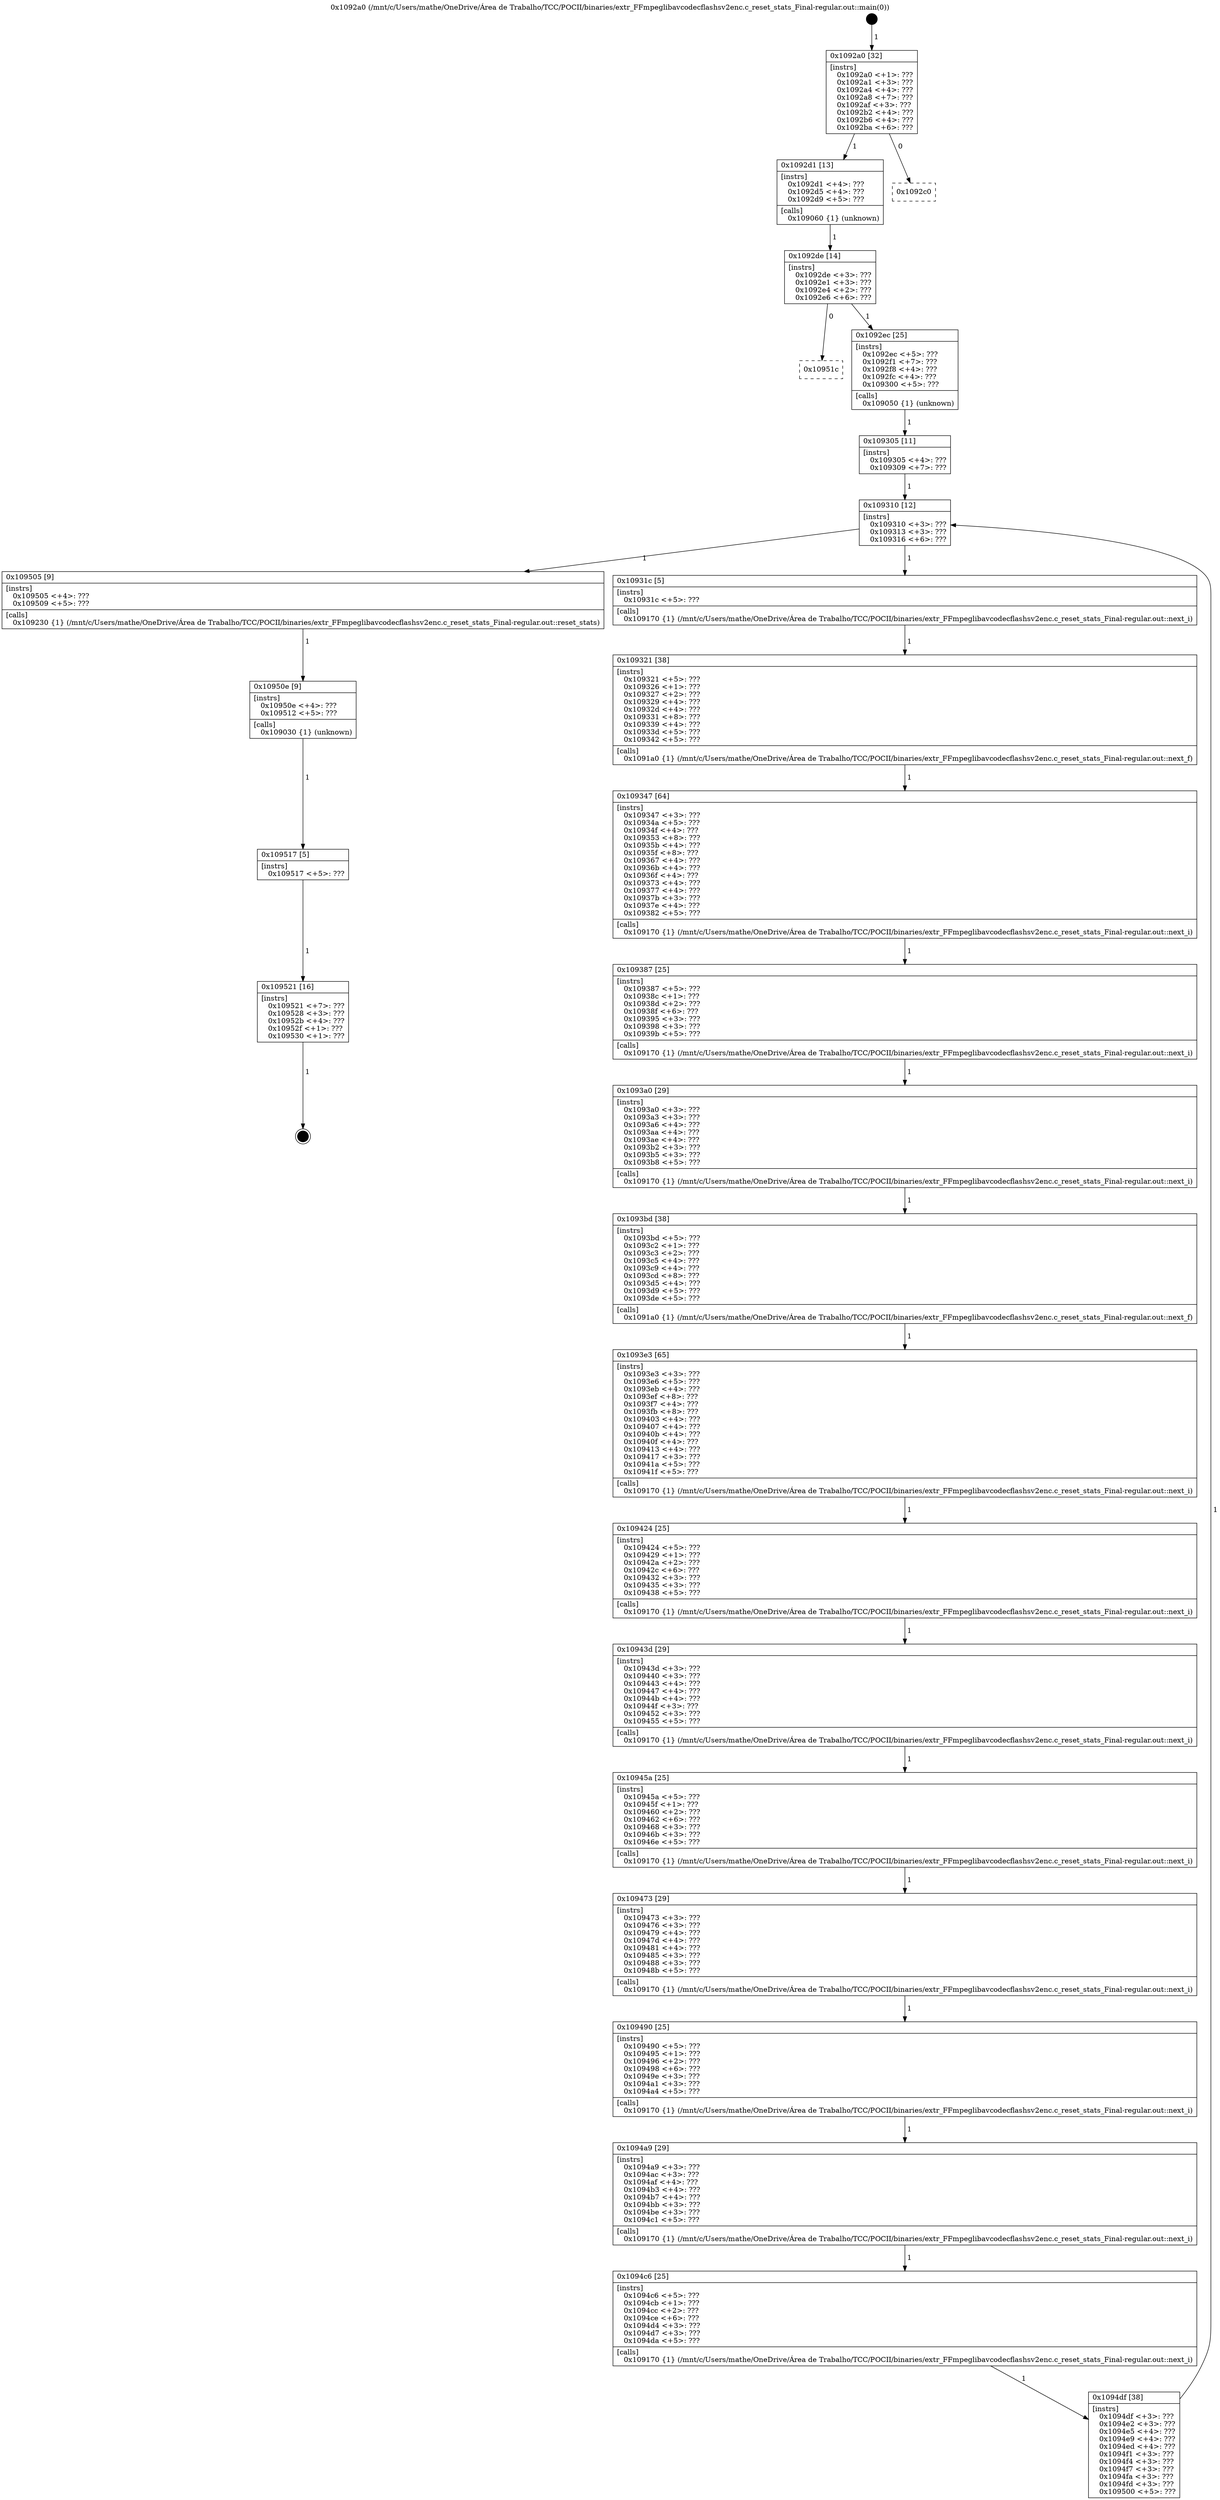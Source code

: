digraph "0x1092a0" {
  label = "0x1092a0 (/mnt/c/Users/mathe/OneDrive/Área de Trabalho/TCC/POCII/binaries/extr_FFmpeglibavcodecflashsv2enc.c_reset_stats_Final-regular.out::main(0))"
  labelloc = "t"
  node[shape=record]

  Entry [label="",width=0.3,height=0.3,shape=circle,fillcolor=black,style=filled]
  "0x1092a0" [label="{
     0x1092a0 [32]\l
     | [instrs]\l
     &nbsp;&nbsp;0x1092a0 \<+1\>: ???\l
     &nbsp;&nbsp;0x1092a1 \<+3\>: ???\l
     &nbsp;&nbsp;0x1092a4 \<+4\>: ???\l
     &nbsp;&nbsp;0x1092a8 \<+7\>: ???\l
     &nbsp;&nbsp;0x1092af \<+3\>: ???\l
     &nbsp;&nbsp;0x1092b2 \<+4\>: ???\l
     &nbsp;&nbsp;0x1092b6 \<+4\>: ???\l
     &nbsp;&nbsp;0x1092ba \<+6\>: ???\l
  }"]
  "0x1092d1" [label="{
     0x1092d1 [13]\l
     | [instrs]\l
     &nbsp;&nbsp;0x1092d1 \<+4\>: ???\l
     &nbsp;&nbsp;0x1092d5 \<+4\>: ???\l
     &nbsp;&nbsp;0x1092d9 \<+5\>: ???\l
     | [calls]\l
     &nbsp;&nbsp;0x109060 \{1\} (unknown)\l
  }"]
  "0x1092c0" [label="{
     0x1092c0\l
  }", style=dashed]
  "0x1092de" [label="{
     0x1092de [14]\l
     | [instrs]\l
     &nbsp;&nbsp;0x1092de \<+3\>: ???\l
     &nbsp;&nbsp;0x1092e1 \<+3\>: ???\l
     &nbsp;&nbsp;0x1092e4 \<+2\>: ???\l
     &nbsp;&nbsp;0x1092e6 \<+6\>: ???\l
  }"]
  "0x10951c" [label="{
     0x10951c\l
  }", style=dashed]
  "0x1092ec" [label="{
     0x1092ec [25]\l
     | [instrs]\l
     &nbsp;&nbsp;0x1092ec \<+5\>: ???\l
     &nbsp;&nbsp;0x1092f1 \<+7\>: ???\l
     &nbsp;&nbsp;0x1092f8 \<+4\>: ???\l
     &nbsp;&nbsp;0x1092fc \<+4\>: ???\l
     &nbsp;&nbsp;0x109300 \<+5\>: ???\l
     | [calls]\l
     &nbsp;&nbsp;0x109050 \{1\} (unknown)\l
  }"]
  Exit [label="",width=0.3,height=0.3,shape=circle,fillcolor=black,style=filled,peripheries=2]
  "0x109310" [label="{
     0x109310 [12]\l
     | [instrs]\l
     &nbsp;&nbsp;0x109310 \<+3\>: ???\l
     &nbsp;&nbsp;0x109313 \<+3\>: ???\l
     &nbsp;&nbsp;0x109316 \<+6\>: ???\l
  }"]
  "0x109505" [label="{
     0x109505 [9]\l
     | [instrs]\l
     &nbsp;&nbsp;0x109505 \<+4\>: ???\l
     &nbsp;&nbsp;0x109509 \<+5\>: ???\l
     | [calls]\l
     &nbsp;&nbsp;0x109230 \{1\} (/mnt/c/Users/mathe/OneDrive/Área de Trabalho/TCC/POCII/binaries/extr_FFmpeglibavcodecflashsv2enc.c_reset_stats_Final-regular.out::reset_stats)\l
  }"]
  "0x10931c" [label="{
     0x10931c [5]\l
     | [instrs]\l
     &nbsp;&nbsp;0x10931c \<+5\>: ???\l
     | [calls]\l
     &nbsp;&nbsp;0x109170 \{1\} (/mnt/c/Users/mathe/OneDrive/Área de Trabalho/TCC/POCII/binaries/extr_FFmpeglibavcodecflashsv2enc.c_reset_stats_Final-regular.out::next_i)\l
  }"]
  "0x109321" [label="{
     0x109321 [38]\l
     | [instrs]\l
     &nbsp;&nbsp;0x109321 \<+5\>: ???\l
     &nbsp;&nbsp;0x109326 \<+1\>: ???\l
     &nbsp;&nbsp;0x109327 \<+2\>: ???\l
     &nbsp;&nbsp;0x109329 \<+4\>: ???\l
     &nbsp;&nbsp;0x10932d \<+4\>: ???\l
     &nbsp;&nbsp;0x109331 \<+8\>: ???\l
     &nbsp;&nbsp;0x109339 \<+4\>: ???\l
     &nbsp;&nbsp;0x10933d \<+5\>: ???\l
     &nbsp;&nbsp;0x109342 \<+5\>: ???\l
     | [calls]\l
     &nbsp;&nbsp;0x1091a0 \{1\} (/mnt/c/Users/mathe/OneDrive/Área de Trabalho/TCC/POCII/binaries/extr_FFmpeglibavcodecflashsv2enc.c_reset_stats_Final-regular.out::next_f)\l
  }"]
  "0x109347" [label="{
     0x109347 [64]\l
     | [instrs]\l
     &nbsp;&nbsp;0x109347 \<+3\>: ???\l
     &nbsp;&nbsp;0x10934a \<+5\>: ???\l
     &nbsp;&nbsp;0x10934f \<+4\>: ???\l
     &nbsp;&nbsp;0x109353 \<+8\>: ???\l
     &nbsp;&nbsp;0x10935b \<+4\>: ???\l
     &nbsp;&nbsp;0x10935f \<+8\>: ???\l
     &nbsp;&nbsp;0x109367 \<+4\>: ???\l
     &nbsp;&nbsp;0x10936b \<+4\>: ???\l
     &nbsp;&nbsp;0x10936f \<+4\>: ???\l
     &nbsp;&nbsp;0x109373 \<+4\>: ???\l
     &nbsp;&nbsp;0x109377 \<+4\>: ???\l
     &nbsp;&nbsp;0x10937b \<+3\>: ???\l
     &nbsp;&nbsp;0x10937e \<+4\>: ???\l
     &nbsp;&nbsp;0x109382 \<+5\>: ???\l
     | [calls]\l
     &nbsp;&nbsp;0x109170 \{1\} (/mnt/c/Users/mathe/OneDrive/Área de Trabalho/TCC/POCII/binaries/extr_FFmpeglibavcodecflashsv2enc.c_reset_stats_Final-regular.out::next_i)\l
  }"]
  "0x109387" [label="{
     0x109387 [25]\l
     | [instrs]\l
     &nbsp;&nbsp;0x109387 \<+5\>: ???\l
     &nbsp;&nbsp;0x10938c \<+1\>: ???\l
     &nbsp;&nbsp;0x10938d \<+2\>: ???\l
     &nbsp;&nbsp;0x10938f \<+6\>: ???\l
     &nbsp;&nbsp;0x109395 \<+3\>: ???\l
     &nbsp;&nbsp;0x109398 \<+3\>: ???\l
     &nbsp;&nbsp;0x10939b \<+5\>: ???\l
     | [calls]\l
     &nbsp;&nbsp;0x109170 \{1\} (/mnt/c/Users/mathe/OneDrive/Área de Trabalho/TCC/POCII/binaries/extr_FFmpeglibavcodecflashsv2enc.c_reset_stats_Final-regular.out::next_i)\l
  }"]
  "0x1093a0" [label="{
     0x1093a0 [29]\l
     | [instrs]\l
     &nbsp;&nbsp;0x1093a0 \<+3\>: ???\l
     &nbsp;&nbsp;0x1093a3 \<+3\>: ???\l
     &nbsp;&nbsp;0x1093a6 \<+4\>: ???\l
     &nbsp;&nbsp;0x1093aa \<+4\>: ???\l
     &nbsp;&nbsp;0x1093ae \<+4\>: ???\l
     &nbsp;&nbsp;0x1093b2 \<+3\>: ???\l
     &nbsp;&nbsp;0x1093b5 \<+3\>: ???\l
     &nbsp;&nbsp;0x1093b8 \<+5\>: ???\l
     | [calls]\l
     &nbsp;&nbsp;0x109170 \{1\} (/mnt/c/Users/mathe/OneDrive/Área de Trabalho/TCC/POCII/binaries/extr_FFmpeglibavcodecflashsv2enc.c_reset_stats_Final-regular.out::next_i)\l
  }"]
  "0x1093bd" [label="{
     0x1093bd [38]\l
     | [instrs]\l
     &nbsp;&nbsp;0x1093bd \<+5\>: ???\l
     &nbsp;&nbsp;0x1093c2 \<+1\>: ???\l
     &nbsp;&nbsp;0x1093c3 \<+2\>: ???\l
     &nbsp;&nbsp;0x1093c5 \<+4\>: ???\l
     &nbsp;&nbsp;0x1093c9 \<+4\>: ???\l
     &nbsp;&nbsp;0x1093cd \<+8\>: ???\l
     &nbsp;&nbsp;0x1093d5 \<+4\>: ???\l
     &nbsp;&nbsp;0x1093d9 \<+5\>: ???\l
     &nbsp;&nbsp;0x1093de \<+5\>: ???\l
     | [calls]\l
     &nbsp;&nbsp;0x1091a0 \{1\} (/mnt/c/Users/mathe/OneDrive/Área de Trabalho/TCC/POCII/binaries/extr_FFmpeglibavcodecflashsv2enc.c_reset_stats_Final-regular.out::next_f)\l
  }"]
  "0x1093e3" [label="{
     0x1093e3 [65]\l
     | [instrs]\l
     &nbsp;&nbsp;0x1093e3 \<+3\>: ???\l
     &nbsp;&nbsp;0x1093e6 \<+5\>: ???\l
     &nbsp;&nbsp;0x1093eb \<+4\>: ???\l
     &nbsp;&nbsp;0x1093ef \<+8\>: ???\l
     &nbsp;&nbsp;0x1093f7 \<+4\>: ???\l
     &nbsp;&nbsp;0x1093fb \<+8\>: ???\l
     &nbsp;&nbsp;0x109403 \<+4\>: ???\l
     &nbsp;&nbsp;0x109407 \<+4\>: ???\l
     &nbsp;&nbsp;0x10940b \<+4\>: ???\l
     &nbsp;&nbsp;0x10940f \<+4\>: ???\l
     &nbsp;&nbsp;0x109413 \<+4\>: ???\l
     &nbsp;&nbsp;0x109417 \<+3\>: ???\l
     &nbsp;&nbsp;0x10941a \<+5\>: ???\l
     &nbsp;&nbsp;0x10941f \<+5\>: ???\l
     | [calls]\l
     &nbsp;&nbsp;0x109170 \{1\} (/mnt/c/Users/mathe/OneDrive/Área de Trabalho/TCC/POCII/binaries/extr_FFmpeglibavcodecflashsv2enc.c_reset_stats_Final-regular.out::next_i)\l
  }"]
  "0x109424" [label="{
     0x109424 [25]\l
     | [instrs]\l
     &nbsp;&nbsp;0x109424 \<+5\>: ???\l
     &nbsp;&nbsp;0x109429 \<+1\>: ???\l
     &nbsp;&nbsp;0x10942a \<+2\>: ???\l
     &nbsp;&nbsp;0x10942c \<+6\>: ???\l
     &nbsp;&nbsp;0x109432 \<+3\>: ???\l
     &nbsp;&nbsp;0x109435 \<+3\>: ???\l
     &nbsp;&nbsp;0x109438 \<+5\>: ???\l
     | [calls]\l
     &nbsp;&nbsp;0x109170 \{1\} (/mnt/c/Users/mathe/OneDrive/Área de Trabalho/TCC/POCII/binaries/extr_FFmpeglibavcodecflashsv2enc.c_reset_stats_Final-regular.out::next_i)\l
  }"]
  "0x10943d" [label="{
     0x10943d [29]\l
     | [instrs]\l
     &nbsp;&nbsp;0x10943d \<+3\>: ???\l
     &nbsp;&nbsp;0x109440 \<+3\>: ???\l
     &nbsp;&nbsp;0x109443 \<+4\>: ???\l
     &nbsp;&nbsp;0x109447 \<+4\>: ???\l
     &nbsp;&nbsp;0x10944b \<+4\>: ???\l
     &nbsp;&nbsp;0x10944f \<+3\>: ???\l
     &nbsp;&nbsp;0x109452 \<+3\>: ???\l
     &nbsp;&nbsp;0x109455 \<+5\>: ???\l
     | [calls]\l
     &nbsp;&nbsp;0x109170 \{1\} (/mnt/c/Users/mathe/OneDrive/Área de Trabalho/TCC/POCII/binaries/extr_FFmpeglibavcodecflashsv2enc.c_reset_stats_Final-regular.out::next_i)\l
  }"]
  "0x10945a" [label="{
     0x10945a [25]\l
     | [instrs]\l
     &nbsp;&nbsp;0x10945a \<+5\>: ???\l
     &nbsp;&nbsp;0x10945f \<+1\>: ???\l
     &nbsp;&nbsp;0x109460 \<+2\>: ???\l
     &nbsp;&nbsp;0x109462 \<+6\>: ???\l
     &nbsp;&nbsp;0x109468 \<+3\>: ???\l
     &nbsp;&nbsp;0x10946b \<+3\>: ???\l
     &nbsp;&nbsp;0x10946e \<+5\>: ???\l
     | [calls]\l
     &nbsp;&nbsp;0x109170 \{1\} (/mnt/c/Users/mathe/OneDrive/Área de Trabalho/TCC/POCII/binaries/extr_FFmpeglibavcodecflashsv2enc.c_reset_stats_Final-regular.out::next_i)\l
  }"]
  "0x109473" [label="{
     0x109473 [29]\l
     | [instrs]\l
     &nbsp;&nbsp;0x109473 \<+3\>: ???\l
     &nbsp;&nbsp;0x109476 \<+3\>: ???\l
     &nbsp;&nbsp;0x109479 \<+4\>: ???\l
     &nbsp;&nbsp;0x10947d \<+4\>: ???\l
     &nbsp;&nbsp;0x109481 \<+4\>: ???\l
     &nbsp;&nbsp;0x109485 \<+3\>: ???\l
     &nbsp;&nbsp;0x109488 \<+3\>: ???\l
     &nbsp;&nbsp;0x10948b \<+5\>: ???\l
     | [calls]\l
     &nbsp;&nbsp;0x109170 \{1\} (/mnt/c/Users/mathe/OneDrive/Área de Trabalho/TCC/POCII/binaries/extr_FFmpeglibavcodecflashsv2enc.c_reset_stats_Final-regular.out::next_i)\l
  }"]
  "0x109490" [label="{
     0x109490 [25]\l
     | [instrs]\l
     &nbsp;&nbsp;0x109490 \<+5\>: ???\l
     &nbsp;&nbsp;0x109495 \<+1\>: ???\l
     &nbsp;&nbsp;0x109496 \<+2\>: ???\l
     &nbsp;&nbsp;0x109498 \<+6\>: ???\l
     &nbsp;&nbsp;0x10949e \<+3\>: ???\l
     &nbsp;&nbsp;0x1094a1 \<+3\>: ???\l
     &nbsp;&nbsp;0x1094a4 \<+5\>: ???\l
     | [calls]\l
     &nbsp;&nbsp;0x109170 \{1\} (/mnt/c/Users/mathe/OneDrive/Área de Trabalho/TCC/POCII/binaries/extr_FFmpeglibavcodecflashsv2enc.c_reset_stats_Final-regular.out::next_i)\l
  }"]
  "0x1094a9" [label="{
     0x1094a9 [29]\l
     | [instrs]\l
     &nbsp;&nbsp;0x1094a9 \<+3\>: ???\l
     &nbsp;&nbsp;0x1094ac \<+3\>: ???\l
     &nbsp;&nbsp;0x1094af \<+4\>: ???\l
     &nbsp;&nbsp;0x1094b3 \<+4\>: ???\l
     &nbsp;&nbsp;0x1094b7 \<+4\>: ???\l
     &nbsp;&nbsp;0x1094bb \<+3\>: ???\l
     &nbsp;&nbsp;0x1094be \<+3\>: ???\l
     &nbsp;&nbsp;0x1094c1 \<+5\>: ???\l
     | [calls]\l
     &nbsp;&nbsp;0x109170 \{1\} (/mnt/c/Users/mathe/OneDrive/Área de Trabalho/TCC/POCII/binaries/extr_FFmpeglibavcodecflashsv2enc.c_reset_stats_Final-regular.out::next_i)\l
  }"]
  "0x1094c6" [label="{
     0x1094c6 [25]\l
     | [instrs]\l
     &nbsp;&nbsp;0x1094c6 \<+5\>: ???\l
     &nbsp;&nbsp;0x1094cb \<+1\>: ???\l
     &nbsp;&nbsp;0x1094cc \<+2\>: ???\l
     &nbsp;&nbsp;0x1094ce \<+6\>: ???\l
     &nbsp;&nbsp;0x1094d4 \<+3\>: ???\l
     &nbsp;&nbsp;0x1094d7 \<+3\>: ???\l
     &nbsp;&nbsp;0x1094da \<+5\>: ???\l
     | [calls]\l
     &nbsp;&nbsp;0x109170 \{1\} (/mnt/c/Users/mathe/OneDrive/Área de Trabalho/TCC/POCII/binaries/extr_FFmpeglibavcodecflashsv2enc.c_reset_stats_Final-regular.out::next_i)\l
  }"]
  "0x1094df" [label="{
     0x1094df [38]\l
     | [instrs]\l
     &nbsp;&nbsp;0x1094df \<+3\>: ???\l
     &nbsp;&nbsp;0x1094e2 \<+3\>: ???\l
     &nbsp;&nbsp;0x1094e5 \<+4\>: ???\l
     &nbsp;&nbsp;0x1094e9 \<+4\>: ???\l
     &nbsp;&nbsp;0x1094ed \<+4\>: ???\l
     &nbsp;&nbsp;0x1094f1 \<+3\>: ???\l
     &nbsp;&nbsp;0x1094f4 \<+3\>: ???\l
     &nbsp;&nbsp;0x1094f7 \<+3\>: ???\l
     &nbsp;&nbsp;0x1094fa \<+3\>: ???\l
     &nbsp;&nbsp;0x1094fd \<+3\>: ???\l
     &nbsp;&nbsp;0x109500 \<+5\>: ???\l
  }"]
  "0x109305" [label="{
     0x109305 [11]\l
     | [instrs]\l
     &nbsp;&nbsp;0x109305 \<+4\>: ???\l
     &nbsp;&nbsp;0x109309 \<+7\>: ???\l
  }"]
  "0x10950e" [label="{
     0x10950e [9]\l
     | [instrs]\l
     &nbsp;&nbsp;0x10950e \<+4\>: ???\l
     &nbsp;&nbsp;0x109512 \<+5\>: ???\l
     | [calls]\l
     &nbsp;&nbsp;0x109030 \{1\} (unknown)\l
  }"]
  "0x109517" [label="{
     0x109517 [5]\l
     | [instrs]\l
     &nbsp;&nbsp;0x109517 \<+5\>: ???\l
  }"]
  "0x109521" [label="{
     0x109521 [16]\l
     | [instrs]\l
     &nbsp;&nbsp;0x109521 \<+7\>: ???\l
     &nbsp;&nbsp;0x109528 \<+3\>: ???\l
     &nbsp;&nbsp;0x10952b \<+4\>: ???\l
     &nbsp;&nbsp;0x10952f \<+1\>: ???\l
     &nbsp;&nbsp;0x109530 \<+1\>: ???\l
  }"]
  Entry -> "0x1092a0" [label=" 1"]
  "0x1092a0" -> "0x1092d1" [label=" 1"]
  "0x1092a0" -> "0x1092c0" [label=" 0"]
  "0x1092d1" -> "0x1092de" [label=" 1"]
  "0x1092de" -> "0x10951c" [label=" 0"]
  "0x1092de" -> "0x1092ec" [label=" 1"]
  "0x109521" -> Exit [label=" 1"]
  "0x1092ec" -> "0x109305" [label=" 1"]
  "0x109310" -> "0x109505" [label=" 1"]
  "0x109310" -> "0x10931c" [label=" 1"]
  "0x10931c" -> "0x109321" [label=" 1"]
  "0x109321" -> "0x109347" [label=" 1"]
  "0x109347" -> "0x109387" [label=" 1"]
  "0x109387" -> "0x1093a0" [label=" 1"]
  "0x1093a0" -> "0x1093bd" [label=" 1"]
  "0x1093bd" -> "0x1093e3" [label=" 1"]
  "0x1093e3" -> "0x109424" [label=" 1"]
  "0x109424" -> "0x10943d" [label=" 1"]
  "0x10943d" -> "0x10945a" [label=" 1"]
  "0x10945a" -> "0x109473" [label=" 1"]
  "0x109473" -> "0x109490" [label=" 1"]
  "0x109490" -> "0x1094a9" [label=" 1"]
  "0x1094a9" -> "0x1094c6" [label=" 1"]
  "0x1094c6" -> "0x1094df" [label=" 1"]
  "0x109305" -> "0x109310" [label=" 1"]
  "0x1094df" -> "0x109310" [label=" 1"]
  "0x109505" -> "0x10950e" [label=" 1"]
  "0x10950e" -> "0x109517" [label=" 1"]
  "0x109517" -> "0x109521" [label=" 1"]
}
